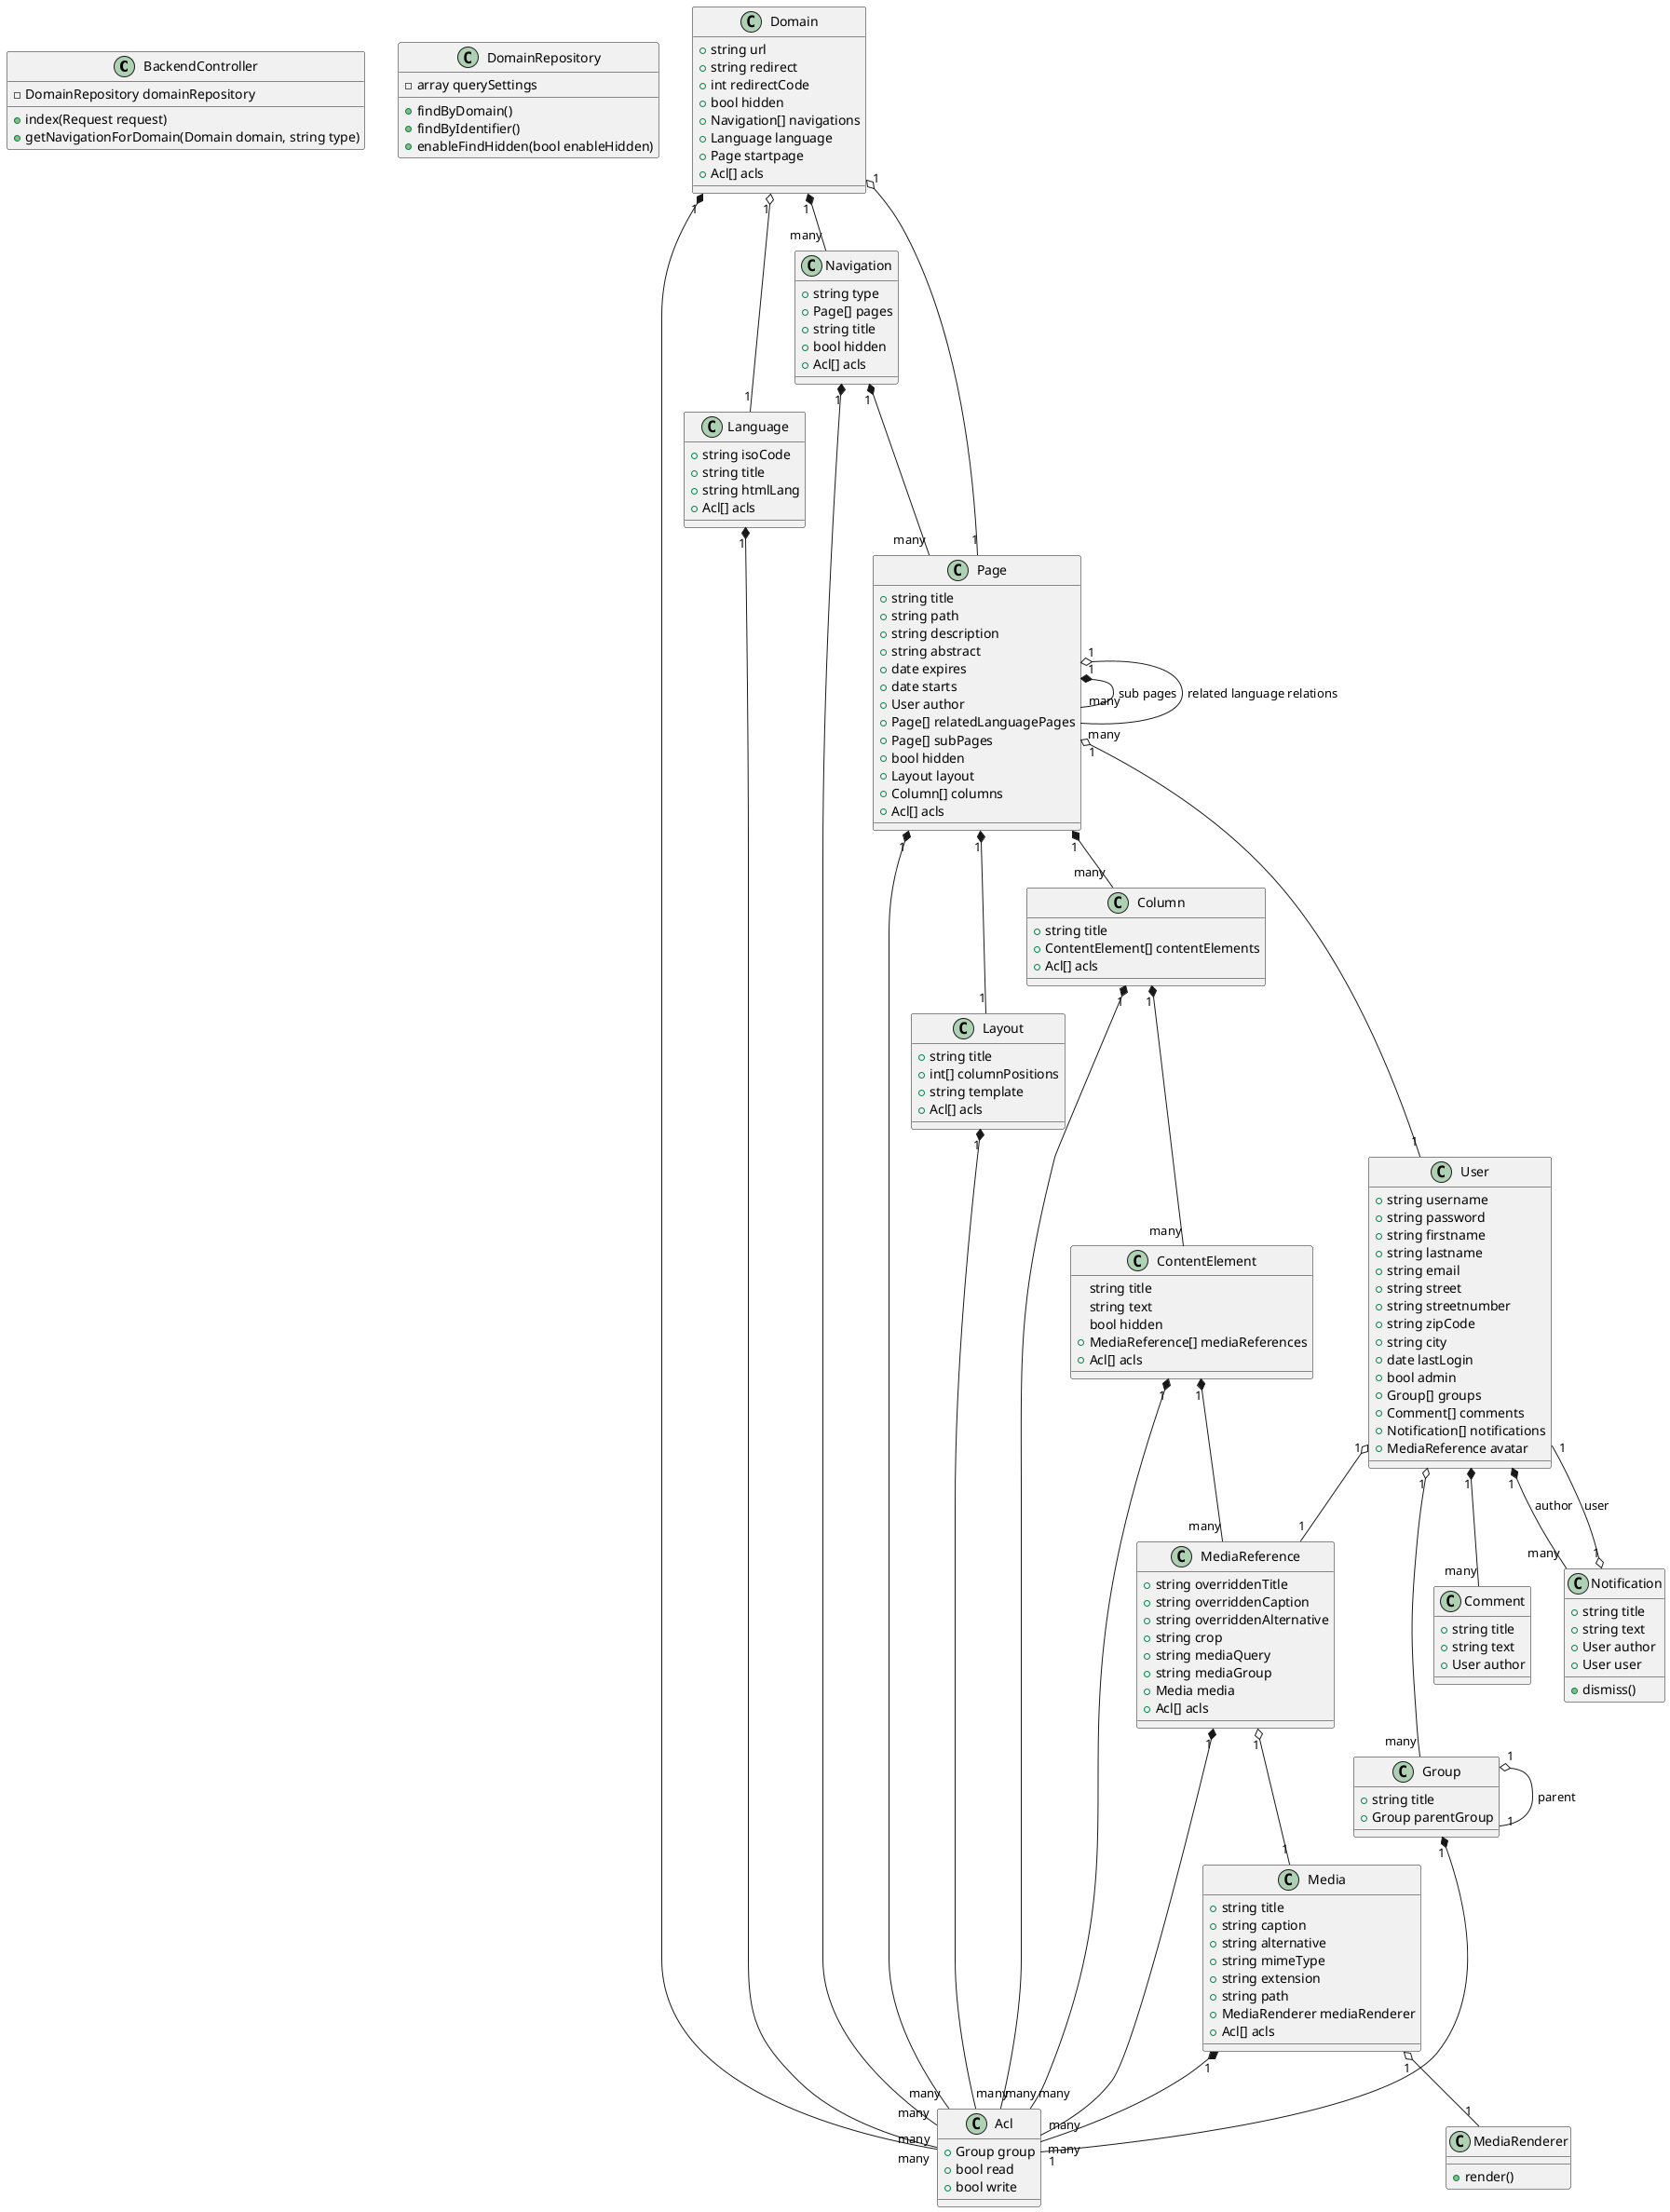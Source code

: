 @startuml
class BackendController {
    -DomainRepository domainRepository
    +index(Request request)
    +getNavigationForDomain(Domain domain, string type)
}
class DomainRepository {
    -array querySettings
    +findByDomain()
    +findByIdentifier()
    +enableFindHidden(bool enableHidden)
}
class Domain {
    +string url
    +string redirect
    +int redirectCode
    +bool hidden
    +Navigation[] navigations
    +Language language
    +Page startpage
    +Acl[] acls
}
class Language {
    +string isoCode
    +string title
    +string htmlLang
    +Acl[] acls
}
class Navigation {
    +string type
    +Page[] pages
    +string title
    +bool hidden
    +Acl[] acls
}
class Page {
    +string title
    +string path
    +string description
    +string abstract
    +date expires
    +date starts
    +User author
    +Page[] relatedLanguagePages
    +Page[] subPages
    +bool hidden
    +Layout layout
    +Column[] columns
    +Acl[] acls
}
class Layout {
    +string title
    +int[] columnPositions
    +string template
    +Acl[] acls
}
class Column {
    +string title
    +ContentElement[] contentElements
    +Acl[] acls
}
class ContentElement {
    string title
    string text
    bool hidden
    +MediaReference[] mediaReferences
    +Acl[] acls
}
class MediaReference {
    +string overriddenTitle
    +string overriddenCaption
    +string overriddenAlternative
    +string crop
    +string mediaQuery
    +string mediaGroup
    +Media media
    +Acl[] acls
}
class Media {
    +string title
    +string caption
    +string alternative
    +string mimeType
    +string extension
    +string path
    +MediaRenderer mediaRenderer
    +Acl[] acls
}
class MediaRenderer {
    +render()
}
class User {
    +string username
    +string password
    +string firstname
    +string lastname
    +string email
    +string street
    +string streetnumber
    +string zipCode
    +string city
    +date lastLogin
    +bool admin
    +Group[] groups
    +Comment[] comments
    +Notification[] notifications
    +MediaReference avatar
}
class Group {
    +string title
    +Group parentGroup
}
class Acl {
    +Group group
    +bool read
    +bool write
}
class Comment {
    +string title
    +string text
    +User author
}
class Notification {
    +string title
    +string text
    +User author
    +User user
    +dismiss()
}
Domain "1" *-- "many" Navigation
Domain "1" o-- "1" Language
Domain "1" o-- "1" Page
Domain "1" *-- "many" Acl
Language "1" *-- "many" Acl
Navigation "1" *-- "many" Page
Navigation "1" *-- "many" Acl
Page "1" *-- "many" Page : sub pages
Page "1" o-- "1" User
Page "1" o-- "many" Page : related language relations
Page "1" *-- "1" Layout
Page "1" *-- "many" Column
Page "1" *-- "many" Acl
Layout "1" *-- "many" Acl
Column "1" *-- "many" ContentElement
Column "1" *-- "many" Acl
ContentElement "1" *-- "many" MediaReference
ContentElement "1" *-- "many" Acl
MediaReference "1" o-- "1" Media
MediaReference "1" *-- "many" Acl
Media "1" o-- "1" MediaRenderer
Media "1" *-- "many" Acl
User "1" o-- "many" Group
User "1" *-- "many" Comment
User "1" *-- "many" Notification : author
Notification "1" o-- "1" User : user
User "1" o-- "1" MediaReference
Group "1" o-- "1" Group : parent
Group "1" *-- "1" Acl
@enduml
